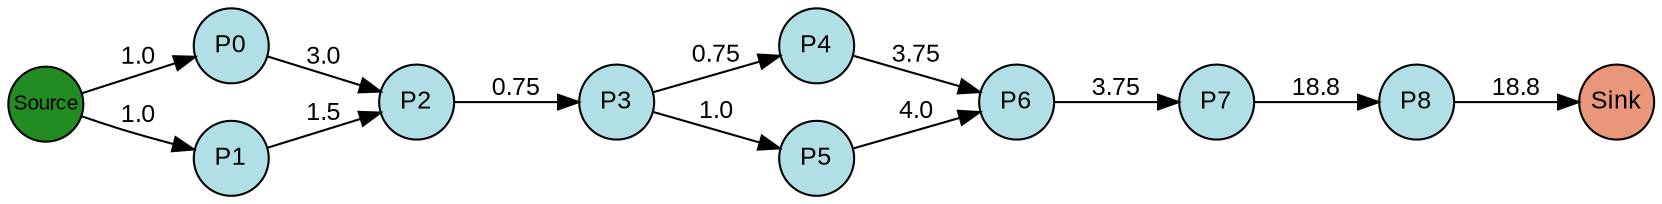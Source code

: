 digraph {
  splines=true;
node [margin=0 fontname=arial fontcolor=black fontsize=12 shape=circle width=0.5 fixedsize=true style=filled fillcolor=powderblue]
  1 [label="P0"]
  2 [label="P1"]
  3 [label="P2"]
  4 [label="P3"]
  5 [label="P4"]
  6 [label="P5"]
  7 [label="P6"]
  8 [label="P7"]
  9 [label="P8"]
  node [margin=0 fontname=arial fontcolor=black fontsize=10 shape=circle width=0.5 fixedsize=true style=filled fillcolor=forestgreen]
  10 [label="Source"]
  node [margin=0 fontname=arial fontcolor=black fontsize=12 shape=circle width=0.5 fixedsize=true style=filled fillcolor=darksalmon]
  11 [label="Sink"]
rankdir=LR
edge [margin=0 fontname=arial fontcolor=black fontsize=12]
   1 -> 3 [label="3.0"]
   2 -> 3 [label="1.5"]
   3 -> 4 [label="0.75"]
   4 -> 5 [label="0.75"]
   4 -> 6 [label="1.0"]
   5 -> 7 [label="3.75"]
   6 -> 7 [label="4.0"]
   7 -> 8 [label="3.75"]
   8 -> 9 [label="18.8"]
   10 -> 2 [label="1.0"]
   10 -> 1 [label="1.0"]
   9 -> 11 [label="18.8"]

  {rank=same 10}
	{rank=same  1, 2 }
	{rank=same  3 }
	{rank=same  4 }
	{rank=same  5, 6 }
	{rank=same  7 }
	{rank=same  8 }
	{rank=same  9 }
  {rank=same 11}
}
